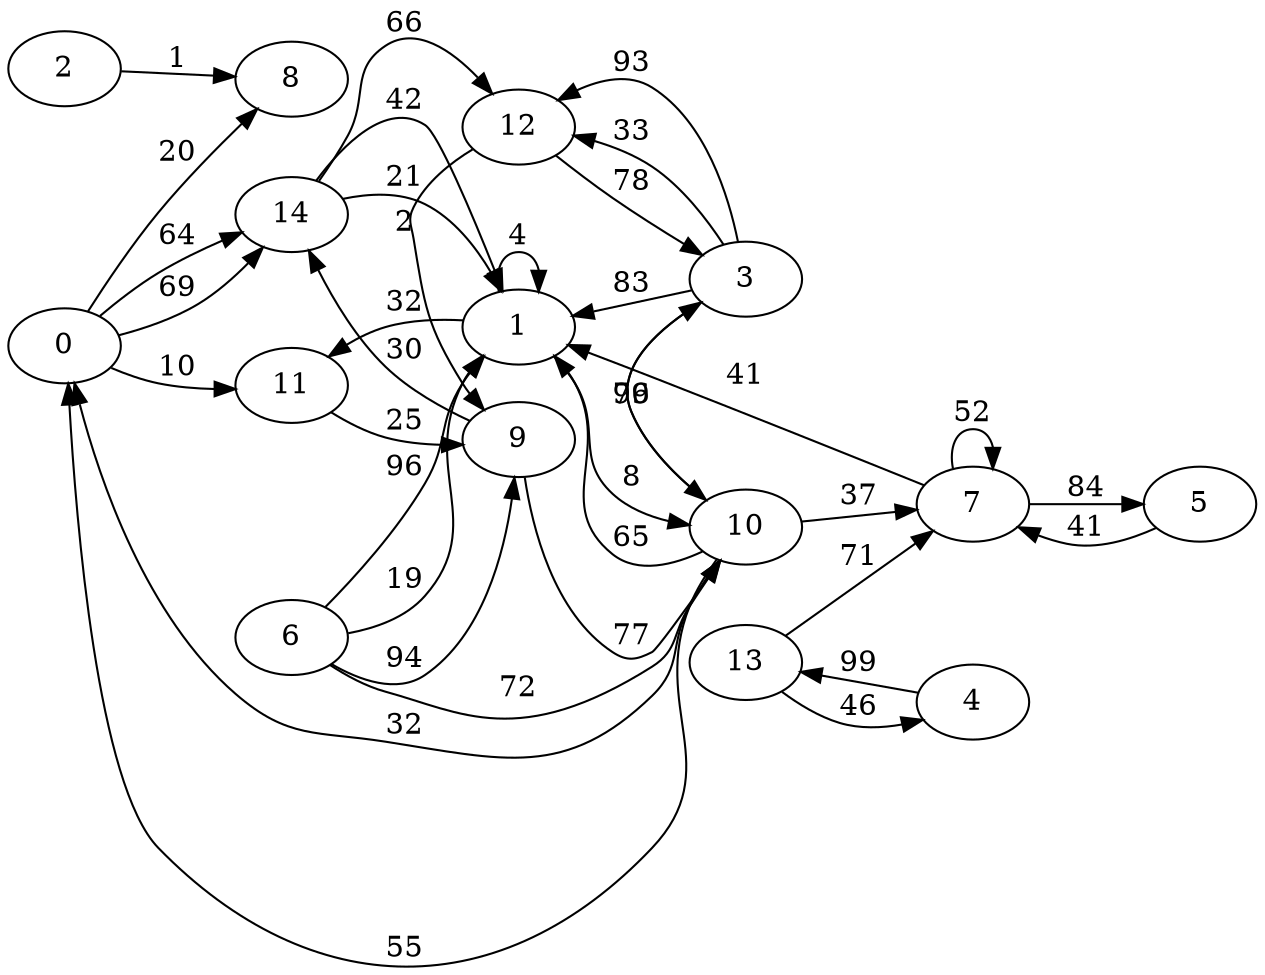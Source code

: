 digraph G {
ranksep = "equally";
rankdir = LR;
{rank = same; 0; };
{rank = same; 8; 14; 11; };
{rank = same; 12; 1; 9; };
{rank = same; 3; 10; };
{rank = same; 7; };
{rank = same; 5; };
{rank = same; };
{rank = same; 2; };
{rank = same; };
{rank = same; 4; };
{rank = same; 13; };
{rank = same; };
{rank = same; 6; };
{rank = same; };
0->8[label="20"];
0->14[label="69"];
0->14[label="64"];
0->11[label="10"];
8
14->12[label="66"];
14->1[label="42"];
14->1[label="21"];
11->9[label="25"];
12->3[label="78"];
12->9[label="2"];
1->1[label="4"];
1->10[label="8"];
1->11[label="32"];
9->14[label="30"];
9->10[label="77"];
3->12[label="93"];
3->12[label="33"];
3->1[label="83"];
3->10[label="79"];
10->0[label="55"];
10->1[label="65"];
10->0[label="32"];
10->7[label="37"];
10->3[label="96"];
7->7[label="52"];
7->5[label="84"];
7->1[label="41"];
5->7[label="41"];
2->8[label="1"];
4->13[label="99"];
13->4[label="46"];
13->7[label="71"];
6->1[label="19"];
6->10[label="72"];
6->9[label="94"];
6->1[label="96"];
}
